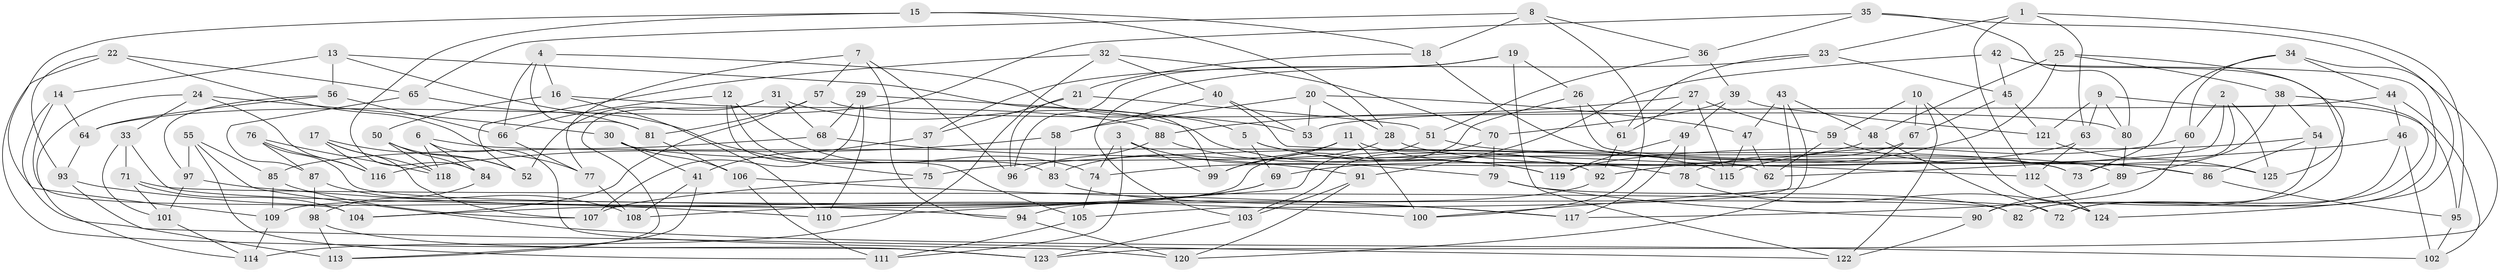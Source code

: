 // coarse degree distribution, {8: 0.2631578947368421, 5: 0.10526315789473684, 10: 0.10526315789473684, 4: 0.07894736842105263, 6: 0.07894736842105263, 7: 0.13157894736842105, 9: 0.10526315789473684, 3: 0.13157894736842105}
// Generated by graph-tools (version 1.1) at 2025/53/03/04/25 22:53:38]
// undirected, 125 vertices, 250 edges
graph export_dot {
  node [color=gray90,style=filled];
  1;
  2;
  3;
  4;
  5;
  6;
  7;
  8;
  9;
  10;
  11;
  12;
  13;
  14;
  15;
  16;
  17;
  18;
  19;
  20;
  21;
  22;
  23;
  24;
  25;
  26;
  27;
  28;
  29;
  30;
  31;
  32;
  33;
  34;
  35;
  36;
  37;
  38;
  39;
  40;
  41;
  42;
  43;
  44;
  45;
  46;
  47;
  48;
  49;
  50;
  51;
  52;
  53;
  54;
  55;
  56;
  57;
  58;
  59;
  60;
  61;
  62;
  63;
  64;
  65;
  66;
  67;
  68;
  69;
  70;
  71;
  72;
  73;
  74;
  75;
  76;
  77;
  78;
  79;
  80;
  81;
  82;
  83;
  84;
  85;
  86;
  87;
  88;
  89;
  90;
  91;
  92;
  93;
  94;
  95;
  96;
  97;
  98;
  99;
  100;
  101;
  102;
  103;
  104;
  105;
  106;
  107;
  108;
  109;
  110;
  111;
  112;
  113;
  114;
  115;
  116;
  117;
  118;
  119;
  120;
  121;
  122;
  123;
  124;
  125;
  1 -- 95;
  1 -- 63;
  1 -- 23;
  1 -- 112;
  2 -- 62;
  2 -- 73;
  2 -- 125;
  2 -- 60;
  3 -- 111;
  3 -- 79;
  3 -- 74;
  3 -- 99;
  4 -- 5;
  4 -- 81;
  4 -- 66;
  4 -- 16;
  5 -- 92;
  5 -- 115;
  5 -- 69;
  6 -- 62;
  6 -- 120;
  6 -- 84;
  6 -- 118;
  7 -- 57;
  7 -- 94;
  7 -- 96;
  7 -- 77;
  8 -- 18;
  8 -- 100;
  8 -- 36;
  8 -- 65;
  9 -- 80;
  9 -- 63;
  9 -- 95;
  9 -- 121;
  10 -- 124;
  10 -- 122;
  10 -- 59;
  10 -- 67;
  11 -- 83;
  11 -- 78;
  11 -- 99;
  11 -- 100;
  12 -- 83;
  12 -- 74;
  12 -- 105;
  12 -- 66;
  13 -- 75;
  13 -- 14;
  13 -- 56;
  13 -- 99;
  14 -- 64;
  14 -- 122;
  14 -- 104;
  15 -- 18;
  15 -- 84;
  15 -- 28;
  15 -- 109;
  16 -- 88;
  16 -- 50;
  16 -- 110;
  17 -- 52;
  17 -- 118;
  17 -- 116;
  17 -- 107;
  18 -- 21;
  18 -- 73;
  19 -- 26;
  19 -- 122;
  19 -- 103;
  19 -- 96;
  20 -- 53;
  20 -- 58;
  20 -- 28;
  20 -- 47;
  21 -- 96;
  21 -- 37;
  21 -- 51;
  22 -- 65;
  22 -- 123;
  22 -- 93;
  22 -- 77;
  23 -- 37;
  23 -- 45;
  23 -- 61;
  24 -- 30;
  24 -- 114;
  24 -- 33;
  24 -- 116;
  25 -- 92;
  25 -- 48;
  25 -- 125;
  25 -- 38;
  26 -- 109;
  26 -- 61;
  26 -- 125;
  27 -- 61;
  27 -- 88;
  27 -- 115;
  27 -- 59;
  28 -- 86;
  28 -- 99;
  29 -- 110;
  29 -- 53;
  29 -- 68;
  29 -- 107;
  30 -- 89;
  30 -- 106;
  30 -- 41;
  31 -- 119;
  31 -- 52;
  31 -- 68;
  31 -- 113;
  32 -- 52;
  32 -- 70;
  32 -- 114;
  32 -- 40;
  33 -- 101;
  33 -- 94;
  33 -- 71;
  34 -- 60;
  34 -- 123;
  34 -- 44;
  34 -- 73;
  35 -- 80;
  35 -- 124;
  35 -- 36;
  35 -- 64;
  36 -- 39;
  36 -- 51;
  37 -- 75;
  37 -- 41;
  38 -- 89;
  38 -- 54;
  38 -- 72;
  39 -- 121;
  39 -- 49;
  39 -- 70;
  40 -- 58;
  40 -- 53;
  40 -- 112;
  41 -- 108;
  41 -- 113;
  42 -- 72;
  42 -- 91;
  42 -- 45;
  42 -- 82;
  43 -- 48;
  43 -- 47;
  43 -- 120;
  43 -- 105;
  44 -- 46;
  44 -- 102;
  44 -- 53;
  45 -- 67;
  45 -- 121;
  46 -- 102;
  46 -- 75;
  46 -- 82;
  47 -- 62;
  47 -- 115;
  48 -- 72;
  48 -- 74;
  49 -- 78;
  49 -- 119;
  49 -- 117;
  50 -- 118;
  50 -- 52;
  50 -- 84;
  51 -- 73;
  51 -- 110;
  54 -- 86;
  54 -- 119;
  54 -- 90;
  55 -- 102;
  55 -- 97;
  55 -- 85;
  55 -- 111;
  56 -- 66;
  56 -- 64;
  56 -- 97;
  57 -- 80;
  57 -- 81;
  57 -- 104;
  58 -- 83;
  58 -- 116;
  59 -- 86;
  59 -- 62;
  60 -- 117;
  60 -- 115;
  61 -- 92;
  63 -- 112;
  63 -- 69;
  64 -- 93;
  65 -- 81;
  65 -- 87;
  66 -- 77;
  67 -- 78;
  67 -- 100;
  68 -- 91;
  68 -- 85;
  69 -- 104;
  69 -- 108;
  70 -- 79;
  70 -- 103;
  71 -- 72;
  71 -- 104;
  71 -- 101;
  74 -- 105;
  75 -- 107;
  76 -- 116;
  76 -- 82;
  76 -- 118;
  76 -- 87;
  77 -- 108;
  78 -- 124;
  79 -- 90;
  79 -- 82;
  80 -- 89;
  81 -- 106;
  83 -- 117;
  84 -- 98;
  85 -- 109;
  85 -- 107;
  86 -- 95;
  87 -- 108;
  87 -- 98;
  88 -- 119;
  88 -- 96;
  89 -- 90;
  90 -- 122;
  91 -- 103;
  91 -- 120;
  92 -- 94;
  93 -- 113;
  93 -- 110;
  94 -- 120;
  95 -- 102;
  97 -- 101;
  97 -- 100;
  98 -- 113;
  98 -- 123;
  101 -- 114;
  103 -- 123;
  105 -- 111;
  106 -- 117;
  106 -- 111;
  109 -- 114;
  112 -- 124;
  121 -- 125;
}

